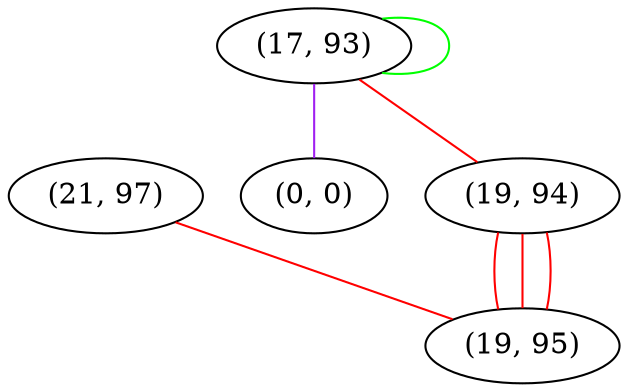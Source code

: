 graph "" {
"(21, 97)";
"(17, 93)";
"(0, 0)";
"(19, 94)";
"(19, 95)";
"(21, 97)" -- "(19, 95)"  [color=red, key=0, weight=1];
"(17, 93)" -- "(17, 93)"  [color=green, key=0, weight=2];
"(17, 93)" -- "(0, 0)"  [color=purple, key=0, weight=4];
"(17, 93)" -- "(19, 94)"  [color=red, key=0, weight=1];
"(19, 94)" -- "(19, 95)"  [color=red, key=0, weight=1];
"(19, 94)" -- "(19, 95)"  [color=red, key=1, weight=1];
"(19, 94)" -- "(19, 95)"  [color=red, key=2, weight=1];
}
